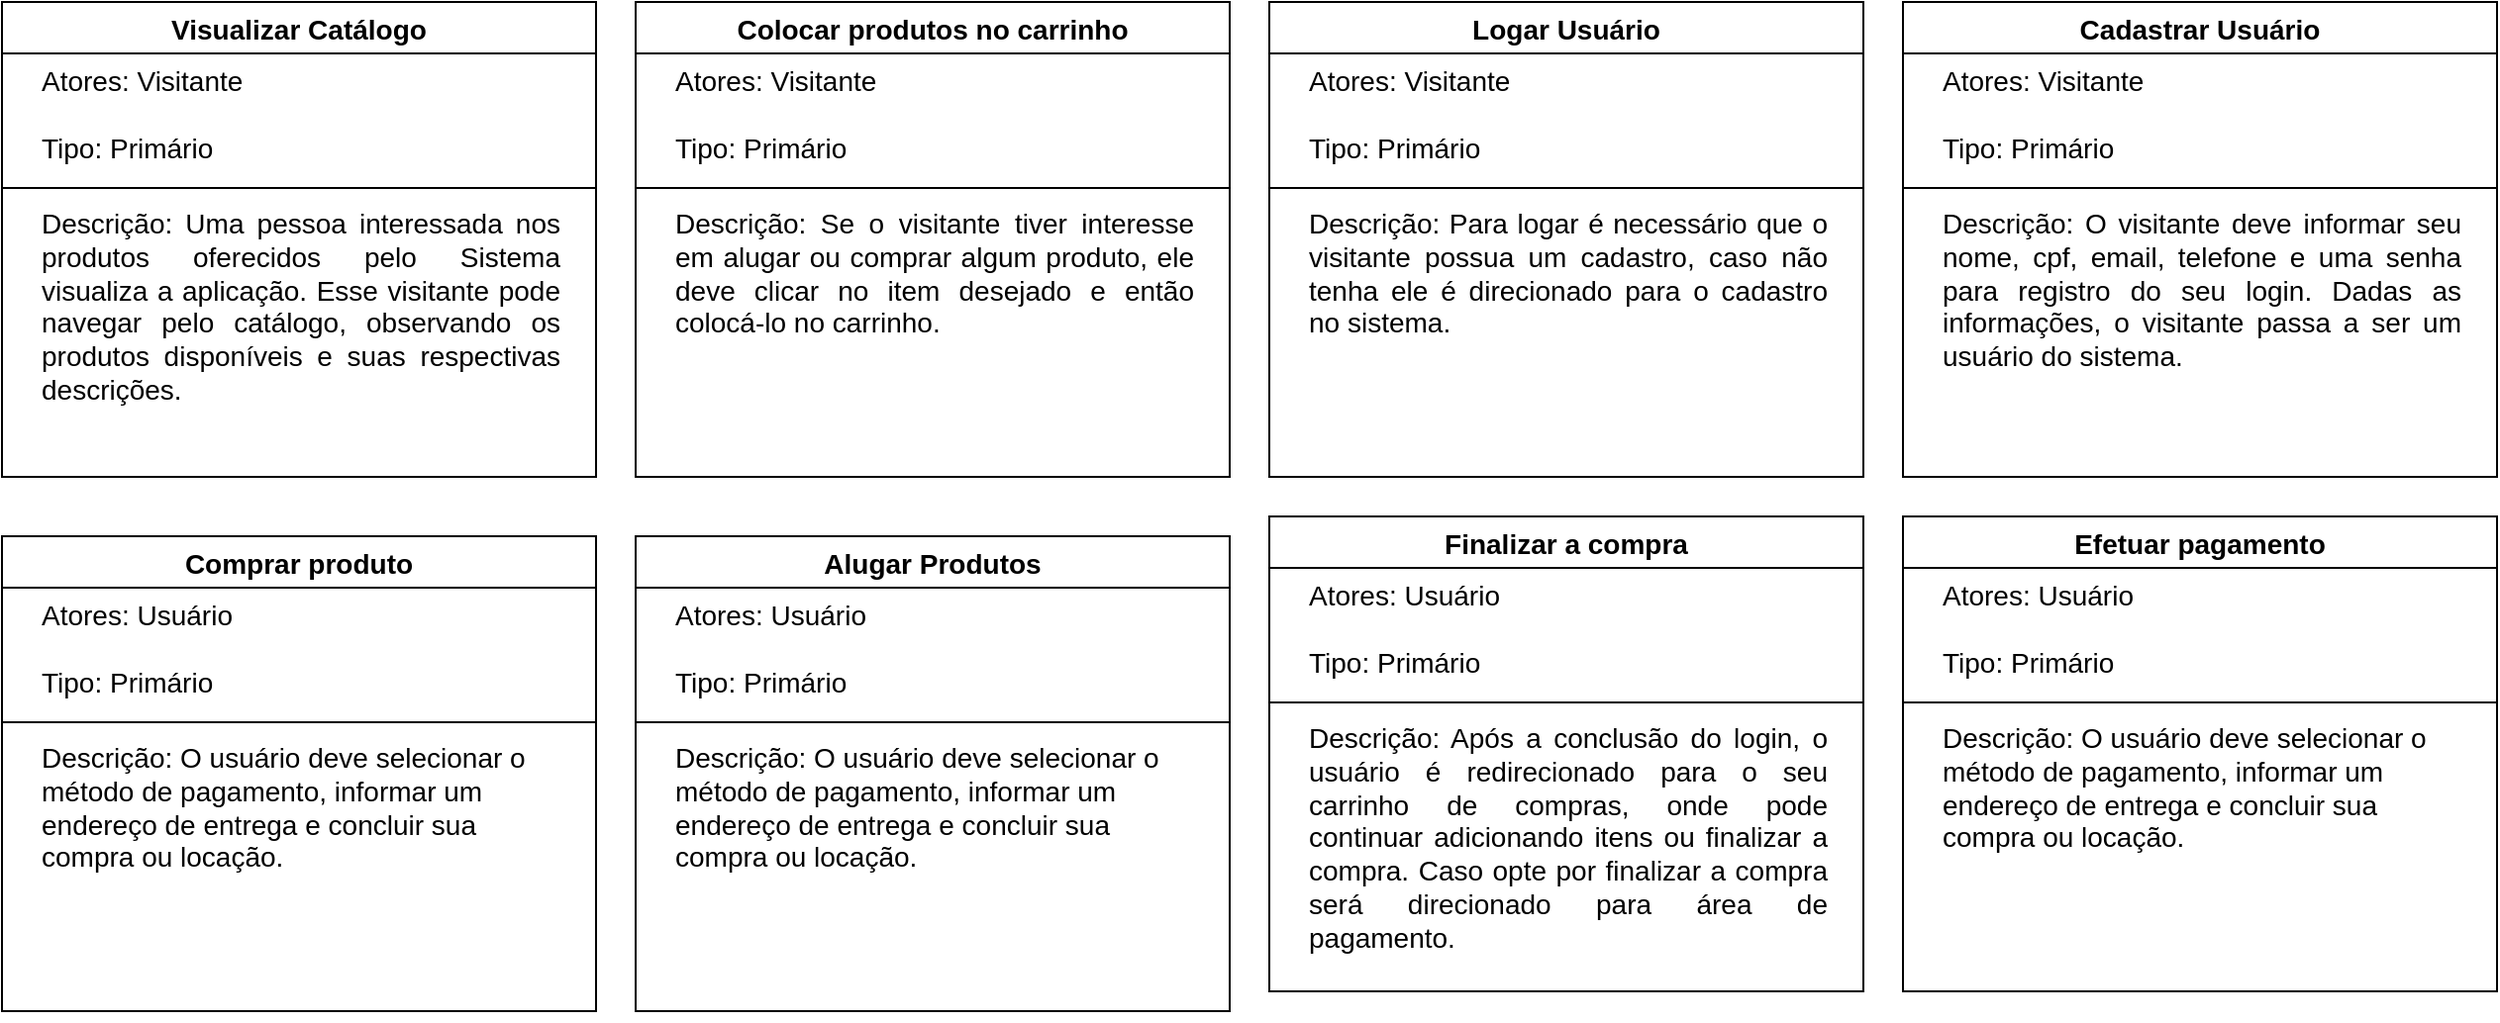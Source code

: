 <mxfile version="26.2.12">
  <diagram name="Página-1" id="rn4G-A0xri_nOC2t1jLq">
    <mxGraphModel dx="2068" dy="1137" grid="1" gridSize="10" guides="1" tooltips="1" connect="1" arrows="1" fold="1" page="1" pageScale="1" pageWidth="827" pageHeight="1169" math="0" shadow="0">
      <root>
        <mxCell id="0" />
        <mxCell id="1" parent="0" />
        <mxCell id="Zyb6E4_nlxskoEPXZIJf-9" value="Visualizar Catálogo" style="swimlane;fontStyle=1;align=center;verticalAlign=top;childLayout=stackLayout;horizontal=1;startSize=26;horizontalStack=0;resizeParent=1;resizeParentMax=0;resizeLast=0;collapsible=1;marginBottom=0;whiteSpace=wrap;html=1;fontSize=14;labelBackgroundColor=none;spacing=0;spacingLeft=20;spacingBottom=0;spacingTop=1;spacingRight=20;" parent="1" vertex="1">
          <mxGeometry x="50" y="90" width="300" height="240" as="geometry" />
        </mxCell>
        <mxCell id="Zyb6E4_nlxskoEPXZIJf-10" value="Atores: Visitante&amp;nbsp;&lt;div&gt;&lt;br&gt;&lt;div&gt;Tipo: Primário&lt;/div&gt;&lt;/div&gt;" style="text;strokeColor=none;fillColor=none;align=left;verticalAlign=top;spacingLeft=20;spacingRight=20;overflow=hidden;rotatable=0;points=[[0,0.5],[1,0.5]];portConstraint=eastwest;whiteSpace=wrap;html=1;fontSize=14;labelBackgroundColor=none;spacing=0;spacingBottom=0;spacingTop=1;" parent="Zyb6E4_nlxskoEPXZIJf-9" vertex="1">
          <mxGeometry y="26" width="300" height="64" as="geometry" />
        </mxCell>
        <mxCell id="Zyb6E4_nlxskoEPXZIJf-11" value="" style="line;strokeWidth=1;fillColor=none;align=left;verticalAlign=middle;spacingTop=1;spacingLeft=20;spacingRight=20;rotatable=0;labelPosition=right;points=[];portConstraint=eastwest;strokeColor=inherit;fontSize=14;labelBackgroundColor=none;spacing=0;spacingBottom=0;" parent="Zyb6E4_nlxskoEPXZIJf-9" vertex="1">
          <mxGeometry y="90" width="300" height="8" as="geometry" />
        </mxCell>
        <mxCell id="Zyb6E4_nlxskoEPXZIJf-12" value="&lt;div style=&quot;text-align: justify;&quot;&gt;&lt;span style=&quot;color: light-dark(rgb(0, 0, 0), rgb(255, 255, 255));&quot;&gt;Descrição: Uma pessoa interessada nos produtos oferecidos pelo Sistema visualiza a aplicação. Esse visitante pode navegar pelo catálogo, observando os produtos disponíveis e suas respectivas descrições.&amp;nbsp;&lt;/span&gt;&lt;/div&gt;&lt;div&gt;&lt;br&gt;&lt;/div&gt;" style="text;strokeColor=none;fillColor=none;align=left;verticalAlign=top;spacingLeft=20;spacingRight=20;overflow=hidden;rotatable=0;points=[[0,0.5],[1,0.5]];portConstraint=eastwest;whiteSpace=wrap;html=1;fontSize=14;labelBackgroundColor=none;spacing=0;spacingBottom=0;spacingTop=1;" parent="Zyb6E4_nlxskoEPXZIJf-9" vertex="1">
          <mxGeometry y="98" width="300" height="142" as="geometry" />
        </mxCell>
        <mxCell id="Zyb6E4_nlxskoEPXZIJf-26" value="Logar Usuário" style="swimlane;fontStyle=1;align=center;verticalAlign=top;childLayout=stackLayout;horizontal=1;startSize=26;horizontalStack=0;resizeParent=1;resizeParentMax=0;resizeLast=0;collapsible=1;marginBottom=0;whiteSpace=wrap;html=1;fontSize=14;labelBackgroundColor=none;spacing=0;spacingLeft=20;spacingBottom=0;spacingTop=1;spacingRight=20;" parent="1" vertex="1">
          <mxGeometry x="690" y="90" width="300" height="240" as="geometry" />
        </mxCell>
        <mxCell id="Zyb6E4_nlxskoEPXZIJf-27" value="Atores: Visitante&amp;nbsp;&lt;div&gt;&lt;br&gt;&lt;div&gt;Tipo: Primário&lt;/div&gt;&lt;/div&gt;" style="text;strokeColor=none;fillColor=none;align=left;verticalAlign=top;spacingLeft=20;spacingRight=20;overflow=hidden;rotatable=0;points=[[0,0.5],[1,0.5]];portConstraint=eastwest;whiteSpace=wrap;html=1;fontSize=14;labelBackgroundColor=none;spacing=0;spacingBottom=0;spacingTop=1;" parent="Zyb6E4_nlxskoEPXZIJf-26" vertex="1">
          <mxGeometry y="26" width="300" height="64" as="geometry" />
        </mxCell>
        <mxCell id="Zyb6E4_nlxskoEPXZIJf-28" value="" style="line;strokeWidth=1;fillColor=none;align=left;verticalAlign=middle;spacingTop=1;spacingLeft=20;spacingRight=20;rotatable=0;labelPosition=right;points=[];portConstraint=eastwest;strokeColor=inherit;fontSize=14;labelBackgroundColor=none;spacing=0;spacingBottom=0;" parent="Zyb6E4_nlxskoEPXZIJf-26" vertex="1">
          <mxGeometry y="90" width="300" height="8" as="geometry" />
        </mxCell>
        <mxCell id="Zyb6E4_nlxskoEPXZIJf-29" value="&lt;div style=&quot;text-align: justify;&quot;&gt;&lt;span style=&quot;background-color: transparent; color: light-dark(rgb(0, 0, 0), rgb(255, 255, 255));&quot;&gt;Descrição: Para logar é necessário que o visitante possua um cadastro, caso não tenha ele é direcionado para o cadastro no sistema.&lt;/span&gt;&lt;/div&gt;&lt;div style=&quot;text-align: justify;&quot;&gt;&lt;br&gt;&lt;/div&gt;" style="text;strokeColor=none;fillColor=none;align=left;verticalAlign=top;spacingLeft=20;spacingRight=20;overflow=hidden;rotatable=0;points=[[0,0.5],[1,0.5]];portConstraint=eastwest;whiteSpace=wrap;html=1;fontSize=14;labelBackgroundColor=none;spacing=0;spacingBottom=0;spacingTop=1;" parent="Zyb6E4_nlxskoEPXZIJf-26" vertex="1">
          <mxGeometry y="98" width="300" height="142" as="geometry" />
        </mxCell>
        <mxCell id="Zyb6E4_nlxskoEPXZIJf-40" value="Finalizar a compra" style="swimlane;fontStyle=1;align=center;verticalAlign=top;childLayout=stackLayout;horizontal=1;startSize=26;horizontalStack=0;resizeParent=1;resizeParentMax=0;resizeLast=0;collapsible=1;marginBottom=0;whiteSpace=wrap;html=1;fontSize=14;labelBackgroundColor=none;spacing=0;spacingLeft=20;spacingBottom=0;spacingTop=1;spacingRight=20;" parent="1" vertex="1">
          <mxGeometry x="690" y="350" width="300" height="240" as="geometry" />
        </mxCell>
        <mxCell id="Zyb6E4_nlxskoEPXZIJf-41" value="Atores: Usuário&amp;nbsp;&lt;div&gt;&lt;br&gt;&lt;div&gt;Tipo: Primário&lt;/div&gt;&lt;/div&gt;" style="text;strokeColor=none;fillColor=none;align=left;verticalAlign=top;spacingLeft=20;spacingRight=20;overflow=hidden;rotatable=0;points=[[0,0.5],[1,0.5]];portConstraint=eastwest;whiteSpace=wrap;html=1;fontSize=14;labelBackgroundColor=none;spacing=0;spacingBottom=0;spacingTop=1;" parent="Zyb6E4_nlxskoEPXZIJf-40" vertex="1">
          <mxGeometry y="26" width="300" height="64" as="geometry" />
        </mxCell>
        <mxCell id="Zyb6E4_nlxskoEPXZIJf-42" value="" style="line;strokeWidth=1;fillColor=none;align=left;verticalAlign=middle;spacingTop=1;spacingLeft=20;spacingRight=20;rotatable=0;labelPosition=right;points=[];portConstraint=eastwest;strokeColor=inherit;fontSize=14;labelBackgroundColor=none;spacing=0;spacingBottom=0;" parent="Zyb6E4_nlxskoEPXZIJf-40" vertex="1">
          <mxGeometry y="90" width="300" height="8" as="geometry" />
        </mxCell>
        <mxCell id="Zyb6E4_nlxskoEPXZIJf-43" value="&lt;div style=&quot;text-align: justify;&quot;&gt;&lt;span style=&quot;background-color: transparent; color: light-dark(rgb(0, 0, 0), rgb(255, 255, 255));&quot;&gt;Descrição: Após a conclusão do login, o usuário é redirecionado para o seu carrinho de compras, onde pode continuar adicionando itens ou finalizar a compra. Caso opte por finalizar a compra será direcionado para área de pagamento.&lt;/span&gt;&lt;/div&gt;" style="text;strokeColor=none;fillColor=none;align=left;verticalAlign=top;spacingLeft=20;spacingRight=20;overflow=hidden;rotatable=0;points=[[0,0.5],[1,0.5]];portConstraint=eastwest;whiteSpace=wrap;html=1;fontSize=14;labelBackgroundColor=none;spacing=0;spacingBottom=0;spacingTop=1;" parent="Zyb6E4_nlxskoEPXZIJf-40" vertex="1">
          <mxGeometry y="98" width="300" height="142" as="geometry" />
        </mxCell>
        <mxCell id="Zyb6E4_nlxskoEPXZIJf-44" value="Colocar produtos no carrinho" style="swimlane;fontStyle=1;align=center;verticalAlign=top;childLayout=stackLayout;horizontal=1;startSize=26;horizontalStack=0;resizeParent=1;resizeParentMax=0;resizeLast=0;collapsible=1;marginBottom=0;whiteSpace=wrap;html=1;fontSize=14;labelBackgroundColor=none;spacing=0;spacingLeft=20;spacingBottom=0;spacingTop=1;spacingRight=20;" parent="1" vertex="1">
          <mxGeometry x="370" y="90" width="300" height="240" as="geometry" />
        </mxCell>
        <mxCell id="Zyb6E4_nlxskoEPXZIJf-45" value="Atores: Visitante&lt;div&gt;&lt;br&gt;&lt;div&gt;Tipo: Primário&lt;/div&gt;&lt;/div&gt;" style="text;strokeColor=none;fillColor=none;align=left;verticalAlign=top;spacingLeft=20;spacingRight=20;overflow=hidden;rotatable=0;points=[[0,0.5],[1,0.5]];portConstraint=eastwest;whiteSpace=wrap;html=1;fontSize=14;labelBackgroundColor=none;spacing=0;spacingBottom=0;spacingTop=1;" parent="Zyb6E4_nlxskoEPXZIJf-44" vertex="1">
          <mxGeometry y="26" width="300" height="64" as="geometry" />
        </mxCell>
        <mxCell id="Zyb6E4_nlxskoEPXZIJf-46" value="" style="line;strokeWidth=1;fillColor=none;align=left;verticalAlign=middle;spacingTop=1;spacingLeft=20;spacingRight=20;rotatable=0;labelPosition=right;points=[];portConstraint=eastwest;strokeColor=inherit;fontSize=14;labelBackgroundColor=none;spacing=0;spacingBottom=0;" parent="Zyb6E4_nlxskoEPXZIJf-44" vertex="1">
          <mxGeometry y="90" width="300" height="8" as="geometry" />
        </mxCell>
        <mxCell id="Zyb6E4_nlxskoEPXZIJf-47" value="&lt;div style=&quot;text-align: justify;&quot;&gt;&lt;span style=&quot;background-color: transparent; color: light-dark(rgb(0, 0, 0), rgb(255, 255, 255));&quot;&gt;Descrição: Se o visitante tiver interesse em alugar ou comprar algum produto, ele deve clicar no item desejado e então colocá-lo no carrinho.&amp;nbsp;&lt;/span&gt;&lt;/div&gt;" style="text;strokeColor=none;fillColor=none;align=left;verticalAlign=top;spacingLeft=20;spacingRight=20;overflow=hidden;rotatable=0;points=[[0,0.5],[1,0.5]];portConstraint=eastwest;whiteSpace=wrap;html=1;fontSize=14;labelBackgroundColor=none;spacing=0;spacingBottom=0;spacingTop=1;" parent="Zyb6E4_nlxskoEPXZIJf-44" vertex="1">
          <mxGeometry y="98" width="300" height="142" as="geometry" />
        </mxCell>
        <mxCell id="Zyb6E4_nlxskoEPXZIJf-48" value="Cadastrar Usuário" style="swimlane;fontStyle=1;align=center;verticalAlign=top;childLayout=stackLayout;horizontal=1;startSize=26;horizontalStack=0;resizeParent=1;resizeParentMax=0;resizeLast=0;collapsible=1;marginBottom=0;whiteSpace=wrap;html=1;fontSize=14;labelBackgroundColor=none;spacing=0;spacingLeft=20;spacingBottom=0;spacingTop=1;spacingRight=20;" parent="1" vertex="1">
          <mxGeometry x="1010" y="90" width="300" height="240" as="geometry" />
        </mxCell>
        <mxCell id="Zyb6E4_nlxskoEPXZIJf-49" value="Atores: Visitante&amp;nbsp;&lt;div&gt;&lt;br&gt;&lt;div&gt;Tipo: Primário&lt;/div&gt;&lt;/div&gt;" style="text;strokeColor=none;fillColor=none;align=left;verticalAlign=top;spacingLeft=20;spacingRight=20;overflow=hidden;rotatable=0;points=[[0,0.5],[1,0.5]];portConstraint=eastwest;whiteSpace=wrap;html=1;fontSize=14;labelBackgroundColor=none;spacing=0;spacingBottom=0;spacingTop=1;" parent="Zyb6E4_nlxskoEPXZIJf-48" vertex="1">
          <mxGeometry y="26" width="300" height="64" as="geometry" />
        </mxCell>
        <mxCell id="Zyb6E4_nlxskoEPXZIJf-50" value="" style="line;strokeWidth=1;fillColor=none;align=left;verticalAlign=middle;spacingTop=1;spacingLeft=20;spacingRight=20;rotatable=0;labelPosition=right;points=[];portConstraint=eastwest;strokeColor=inherit;fontSize=14;labelBackgroundColor=none;spacing=0;spacingBottom=0;" parent="Zyb6E4_nlxskoEPXZIJf-48" vertex="1">
          <mxGeometry y="90" width="300" height="8" as="geometry" />
        </mxCell>
        <mxCell id="Zyb6E4_nlxskoEPXZIJf-51" value="&lt;div style=&quot;text-align: justify;&quot;&gt;&lt;span style=&quot;background-color: transparent; color: light-dark(rgb(0, 0, 0), rgb(255, 255, 255));&quot;&gt;Descrição: O visitante deve informar seu nome, cpf, email, telefone e uma senha para registro do seu login. Dadas as informações, o visitante passa a ser um usuário do sistema.&lt;/span&gt;&lt;/div&gt;&lt;div&gt;&lt;br&gt;&lt;/div&gt;" style="text;strokeColor=none;fillColor=none;align=left;verticalAlign=top;spacingLeft=20;spacingRight=20;overflow=hidden;rotatable=0;points=[[0,0.5],[1,0.5]];portConstraint=eastwest;whiteSpace=wrap;html=1;fontSize=14;labelBackgroundColor=none;spacing=0;spacingBottom=0;spacingTop=1;" parent="Zyb6E4_nlxskoEPXZIJf-48" vertex="1">
          <mxGeometry y="98" width="300" height="142" as="geometry" />
        </mxCell>
        <mxCell id="Vrus0vGLdMhz7AtM7l07-1" value="Efetuar pagamento" style="swimlane;fontStyle=1;align=center;verticalAlign=top;childLayout=stackLayout;horizontal=1;startSize=26;horizontalStack=0;resizeParent=1;resizeParentMax=0;resizeLast=0;collapsible=1;marginBottom=0;whiteSpace=wrap;html=1;fontSize=14;labelBackgroundColor=none;spacing=0;spacingLeft=20;spacingBottom=0;spacingTop=1;spacingRight=20;" parent="1" vertex="1">
          <mxGeometry x="1010" y="350" width="300" height="240" as="geometry" />
        </mxCell>
        <mxCell id="Vrus0vGLdMhz7AtM7l07-2" value="Atores: Usuário&amp;nbsp;&lt;div&gt;&lt;br&gt;&lt;div&gt;Tipo: Primário&lt;/div&gt;&lt;/div&gt;" style="text;strokeColor=none;fillColor=none;align=left;verticalAlign=top;spacingLeft=20;spacingRight=20;overflow=hidden;rotatable=0;points=[[0,0.5],[1,0.5]];portConstraint=eastwest;whiteSpace=wrap;html=1;fontSize=14;labelBackgroundColor=none;spacing=0;spacingBottom=0;spacingTop=1;" parent="Vrus0vGLdMhz7AtM7l07-1" vertex="1">
          <mxGeometry y="26" width="300" height="64" as="geometry" />
        </mxCell>
        <mxCell id="Vrus0vGLdMhz7AtM7l07-3" value="" style="line;strokeWidth=1;fillColor=none;align=left;verticalAlign=middle;spacingTop=1;spacingLeft=20;spacingRight=20;rotatable=0;labelPosition=right;points=[];portConstraint=eastwest;strokeColor=inherit;fontSize=14;labelBackgroundColor=none;spacing=0;spacingBottom=0;" parent="Vrus0vGLdMhz7AtM7l07-1" vertex="1">
          <mxGeometry y="90" width="300" height="8" as="geometry" />
        </mxCell>
        <mxCell id="Vrus0vGLdMhz7AtM7l07-4" value="Descrição: O usuário deve selecionar o método de pagamento, informar um endereço de entrega e concluir sua compra ou locação.&lt;div&gt;&lt;br&gt;&lt;/div&gt;" style="text;strokeColor=none;fillColor=none;align=left;verticalAlign=top;spacingLeft=20;spacingRight=20;overflow=hidden;rotatable=0;points=[[0,0.5],[1,0.5]];portConstraint=eastwest;whiteSpace=wrap;html=1;fontSize=14;labelBackgroundColor=none;spacing=0;spacingBottom=0;spacingTop=1;" parent="Vrus0vGLdMhz7AtM7l07-1" vertex="1">
          <mxGeometry y="98" width="300" height="142" as="geometry" />
        </mxCell>
        <mxCell id="go0MITiZxSw53gZm4MJc-1" value="Comprar produto" style="swimlane;fontStyle=1;align=center;verticalAlign=top;childLayout=stackLayout;horizontal=1;startSize=26;horizontalStack=0;resizeParent=1;resizeParentMax=0;resizeLast=0;collapsible=1;marginBottom=0;whiteSpace=wrap;html=1;fontSize=14;labelBackgroundColor=none;spacing=0;spacingLeft=20;spacingBottom=0;spacingTop=1;spacingRight=20;" vertex="1" parent="1">
          <mxGeometry x="50" y="360" width="300" height="240" as="geometry" />
        </mxCell>
        <mxCell id="go0MITiZxSw53gZm4MJc-2" value="Atores: Usuário&amp;nbsp;&lt;div&gt;&lt;br&gt;&lt;div&gt;Tipo: Primário&lt;/div&gt;&lt;/div&gt;" style="text;strokeColor=none;fillColor=none;align=left;verticalAlign=top;spacingLeft=20;spacingRight=20;overflow=hidden;rotatable=0;points=[[0,0.5],[1,0.5]];portConstraint=eastwest;whiteSpace=wrap;html=1;fontSize=14;labelBackgroundColor=none;spacing=0;spacingBottom=0;spacingTop=1;" vertex="1" parent="go0MITiZxSw53gZm4MJc-1">
          <mxGeometry y="26" width="300" height="64" as="geometry" />
        </mxCell>
        <mxCell id="go0MITiZxSw53gZm4MJc-3" value="" style="line;strokeWidth=1;fillColor=none;align=left;verticalAlign=middle;spacingTop=1;spacingLeft=20;spacingRight=20;rotatable=0;labelPosition=right;points=[];portConstraint=eastwest;strokeColor=inherit;fontSize=14;labelBackgroundColor=none;spacing=0;spacingBottom=0;" vertex="1" parent="go0MITiZxSw53gZm4MJc-1">
          <mxGeometry y="90" width="300" height="8" as="geometry" />
        </mxCell>
        <mxCell id="go0MITiZxSw53gZm4MJc-4" value="Descrição: O usuário deve selecionar o método de pagamento, informar um endereço de entrega e concluir sua compra ou locação.&lt;div&gt;&lt;br&gt;&lt;/div&gt;" style="text;strokeColor=none;fillColor=none;align=left;verticalAlign=top;spacingLeft=20;spacingRight=20;overflow=hidden;rotatable=0;points=[[0,0.5],[1,0.5]];portConstraint=eastwest;whiteSpace=wrap;html=1;fontSize=14;labelBackgroundColor=none;spacing=0;spacingBottom=0;spacingTop=1;" vertex="1" parent="go0MITiZxSw53gZm4MJc-1">
          <mxGeometry y="98" width="300" height="142" as="geometry" />
        </mxCell>
        <mxCell id="go0MITiZxSw53gZm4MJc-5" value="Alugar Produtos" style="swimlane;fontStyle=1;align=center;verticalAlign=top;childLayout=stackLayout;horizontal=1;startSize=26;horizontalStack=0;resizeParent=1;resizeParentMax=0;resizeLast=0;collapsible=1;marginBottom=0;whiteSpace=wrap;html=1;fontSize=14;labelBackgroundColor=none;spacing=0;spacingLeft=20;spacingBottom=0;spacingTop=1;spacingRight=20;" vertex="1" parent="1">
          <mxGeometry x="370" y="360" width="300" height="240" as="geometry" />
        </mxCell>
        <mxCell id="go0MITiZxSw53gZm4MJc-6" value="Atores: Usuário&amp;nbsp;&lt;div&gt;&lt;br&gt;&lt;div&gt;Tipo: Primário&lt;/div&gt;&lt;/div&gt;" style="text;strokeColor=none;fillColor=none;align=left;verticalAlign=top;spacingLeft=20;spacingRight=20;overflow=hidden;rotatable=0;points=[[0,0.5],[1,0.5]];portConstraint=eastwest;whiteSpace=wrap;html=1;fontSize=14;labelBackgroundColor=none;spacing=0;spacingBottom=0;spacingTop=1;" vertex="1" parent="go0MITiZxSw53gZm4MJc-5">
          <mxGeometry y="26" width="300" height="64" as="geometry" />
        </mxCell>
        <mxCell id="go0MITiZxSw53gZm4MJc-7" value="" style="line;strokeWidth=1;fillColor=none;align=left;verticalAlign=middle;spacingTop=1;spacingLeft=20;spacingRight=20;rotatable=0;labelPosition=right;points=[];portConstraint=eastwest;strokeColor=inherit;fontSize=14;labelBackgroundColor=none;spacing=0;spacingBottom=0;" vertex="1" parent="go0MITiZxSw53gZm4MJc-5">
          <mxGeometry y="90" width="300" height="8" as="geometry" />
        </mxCell>
        <mxCell id="go0MITiZxSw53gZm4MJc-8" value="Descrição: O usuário deve selecionar o método de pagamento, informar um endereço de entrega e concluir sua compra ou locação.&lt;div&gt;&lt;br&gt;&lt;/div&gt;" style="text;strokeColor=none;fillColor=none;align=left;verticalAlign=top;spacingLeft=20;spacingRight=20;overflow=hidden;rotatable=0;points=[[0,0.5],[1,0.5]];portConstraint=eastwest;whiteSpace=wrap;html=1;fontSize=14;labelBackgroundColor=none;spacing=0;spacingBottom=0;spacingTop=1;" vertex="1" parent="go0MITiZxSw53gZm4MJc-5">
          <mxGeometry y="98" width="300" height="142" as="geometry" />
        </mxCell>
      </root>
    </mxGraphModel>
  </diagram>
</mxfile>
